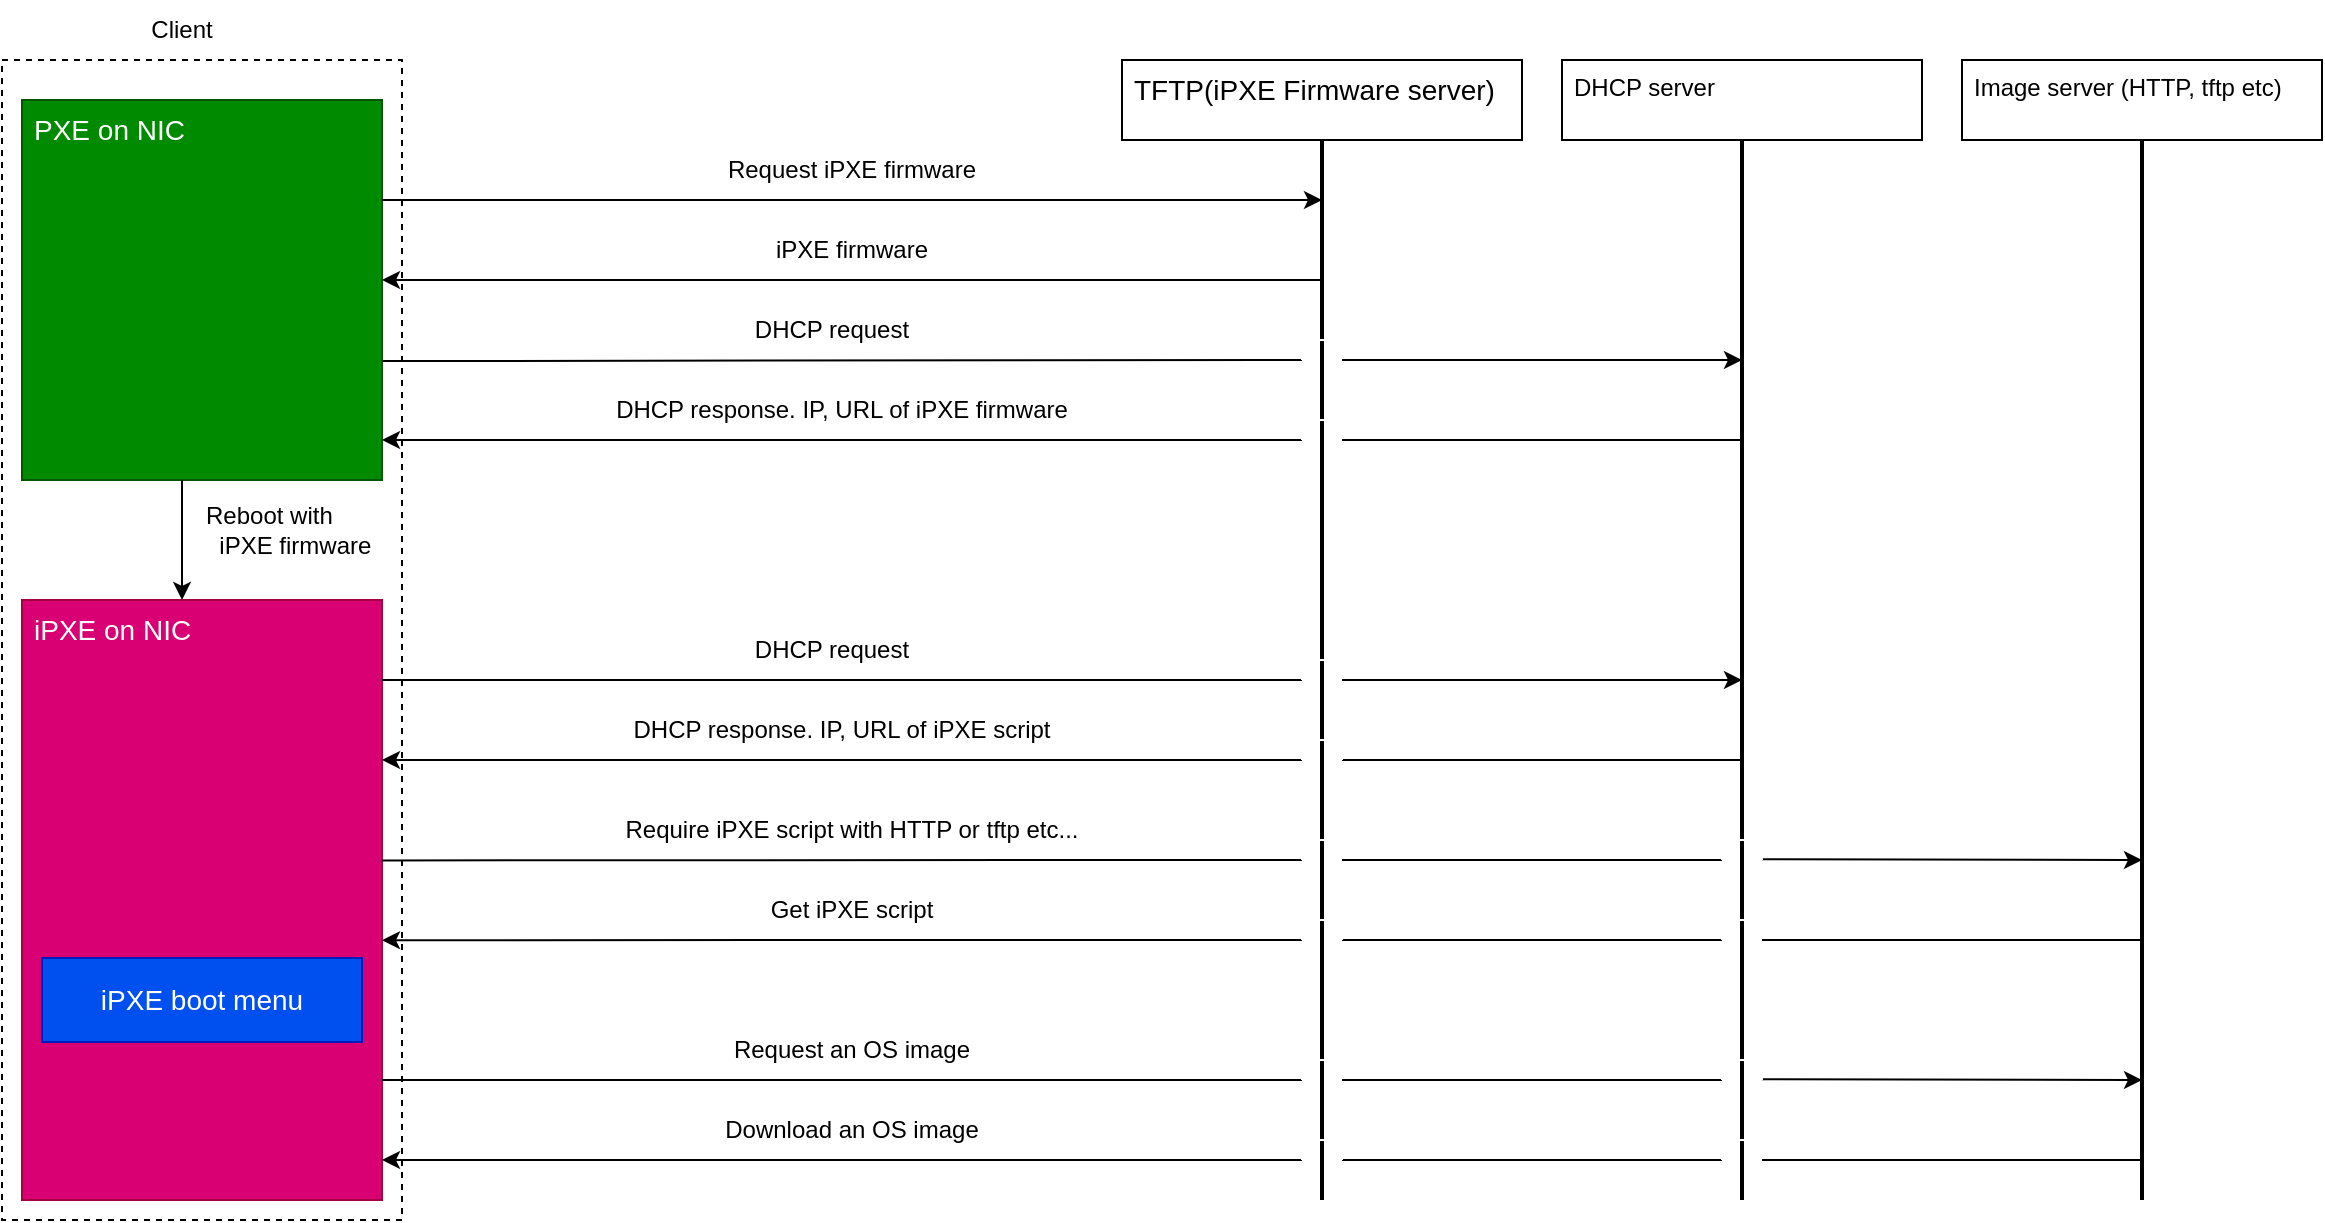 <mxfile version="21.6.8" type="device" pages="2">
  <diagram name="Page-1" id="wdLr0WEN9A8wBkXY_0je">
    <mxGraphModel dx="1917" dy="774" grid="1" gridSize="10" guides="1" tooltips="1" connect="1" arrows="1" fold="1" page="1" pageScale="1" pageWidth="850" pageHeight="1100" math="0" shadow="0">
      <root>
        <mxCell id="0" />
        <mxCell id="1" parent="0" />
        <mxCell id="QIQMXvPYZB8eV8oO1X8v-1" value="" style="rounded=0;whiteSpace=wrap;html=1;dashed=1;" parent="1" vertex="1">
          <mxGeometry x="80" y="80" width="200" height="580" as="geometry" />
        </mxCell>
        <mxCell id="QIQMXvPYZB8eV8oO1X8v-2" value="Client" style="text;html=1;strokeColor=none;fillColor=none;align=center;verticalAlign=middle;whiteSpace=wrap;rounded=0;" parent="1" vertex="1">
          <mxGeometry x="140" y="50" width="60" height="30" as="geometry" />
        </mxCell>
        <mxCell id="QIQMXvPYZB8eV8oO1X8v-4" value="&lt;span style=&quot;font-size: 14px;&quot;&gt;TFTP(iPXE Firmware server)&lt;/span&gt;" style="rounded=0;whiteSpace=wrap;html=1;align=left;verticalAlign=top;spacingLeft=4;" parent="1" vertex="1">
          <mxGeometry x="640" y="80" width="200" height="40" as="geometry" />
        </mxCell>
        <mxCell id="QIQMXvPYZB8eV8oO1X8v-5" value="&lt;span style=&quot;font-size: 14px;&quot;&gt;PXE on NIC&lt;br&gt;&lt;br&gt;&lt;/span&gt;" style="rounded=0;whiteSpace=wrap;html=1;align=left;verticalAlign=top;spacingLeft=4;fillColor=#008a00;fontColor=#ffffff;strokeColor=#005700;" parent="1" vertex="1">
          <mxGeometry x="90" y="100" width="180" height="190" as="geometry" />
        </mxCell>
        <mxCell id="QIQMXvPYZB8eV8oO1X8v-8" value="DHCP request" style="text;html=1;strokeColor=none;fillColor=none;align=center;verticalAlign=middle;whiteSpace=wrap;rounded=0;" parent="1" vertex="1">
          <mxGeometry x="440" y="200" width="110" height="30" as="geometry" />
        </mxCell>
        <mxCell id="QIQMXvPYZB8eV8oO1X8v-10" value="DHCP response. IP, URL of iPXE firmware" style="text;html=1;strokeColor=none;fillColor=none;align=center;verticalAlign=middle;whiteSpace=wrap;rounded=0;" parent="1" vertex="1">
          <mxGeometry x="380" y="240" width="240" height="30" as="geometry" />
        </mxCell>
        <mxCell id="QIQMXvPYZB8eV8oO1X8v-14" value="DHCP server" style="rounded=0;whiteSpace=wrap;html=1;align=left;verticalAlign=top;spacingLeft=4;" parent="1" vertex="1">
          <mxGeometry x="860" y="80" width="180" height="40" as="geometry" />
        </mxCell>
        <mxCell id="QIQMXvPYZB8eV8oO1X8v-16" value="" style="endArrow=none;html=1;rounded=0;entryX=0.5;entryY=1;entryDx=0;entryDy=0;fontSize=11;strokeWidth=2;" parent="1" target="QIQMXvPYZB8eV8oO1X8v-14" edge="1">
          <mxGeometry width="50" height="50" relative="1" as="geometry">
            <mxPoint x="950" y="650" as="sourcePoint" />
            <mxPoint x="660" y="610" as="targetPoint" />
          </mxGeometry>
        </mxCell>
        <mxCell id="QIQMXvPYZB8eV8oO1X8v-17" value="" style="endArrow=none;html=1;rounded=0;entryX=0.5;entryY=1;entryDx=0;entryDy=0;fontSize=11;strokeWidth=2;" parent="1" edge="1">
          <mxGeometry width="50" height="50" relative="1" as="geometry">
            <mxPoint x="740" y="650" as="sourcePoint" />
            <mxPoint x="740" y="120" as="targetPoint" />
          </mxGeometry>
        </mxCell>
        <mxCell id="QIQMXvPYZB8eV8oO1X8v-25" value="" style="endArrow=classic;html=1;rounded=0;endFill=1;" parent="1" edge="1">
          <mxGeometry width="50" height="50" relative="1" as="geometry">
            <mxPoint x="270" y="150" as="sourcePoint" />
            <mxPoint x="740" y="150" as="targetPoint" />
          </mxGeometry>
        </mxCell>
        <mxCell id="QIQMXvPYZB8eV8oO1X8v-26" value="Request iPXE firmware" style="text;html=1;strokeColor=none;fillColor=none;align=center;verticalAlign=middle;whiteSpace=wrap;rounded=0;" parent="1" vertex="1">
          <mxGeometry x="430" y="120" width="150" height="30" as="geometry" />
        </mxCell>
        <mxCell id="QIQMXvPYZB8eV8oO1X8v-27" value="" style="endArrow=classic;html=1;rounded=0;" parent="1" edge="1">
          <mxGeometry width="50" height="50" relative="1" as="geometry">
            <mxPoint x="740" y="190" as="sourcePoint" />
            <mxPoint x="270" y="190" as="targetPoint" />
          </mxGeometry>
        </mxCell>
        <mxCell id="QIQMXvPYZB8eV8oO1X8v-28" value="iPXE firmware" style="text;html=1;strokeColor=none;fillColor=none;align=center;verticalAlign=middle;whiteSpace=wrap;rounded=0;" parent="1" vertex="1">
          <mxGeometry x="430" y="160" width="150" height="30" as="geometry" />
        </mxCell>
        <mxCell id="83_jfC4eVc_2DYDsY_gm-1" value="&lt;span style=&quot;font-size: 14px;&quot;&gt;iPXE on NIC&lt;br&gt;&lt;br&gt;&lt;/span&gt;" style="rounded=0;whiteSpace=wrap;html=1;align=left;verticalAlign=top;spacingLeft=4;fillColor=#d80073;fontColor=#ffffff;strokeColor=#A50040;" parent="1" vertex="1">
          <mxGeometry x="90" y="350" width="180" height="300" as="geometry" />
        </mxCell>
        <mxCell id="83_jfC4eVc_2DYDsY_gm-3" value="" style="endArrow=classic;html=1;rounded=0;" parent="1" edge="1">
          <mxGeometry width="50" height="50" relative="1" as="geometry">
            <mxPoint x="170" y="290" as="sourcePoint" />
            <mxPoint x="170" y="350" as="targetPoint" />
          </mxGeometry>
        </mxCell>
        <mxCell id="83_jfC4eVc_2DYDsY_gm-7" value="DHCP request" style="text;html=1;strokeColor=none;fillColor=none;align=center;verticalAlign=middle;whiteSpace=wrap;rounded=0;" parent="1" vertex="1">
          <mxGeometry x="440" y="360" width="110" height="30" as="geometry" />
        </mxCell>
        <mxCell id="83_jfC4eVc_2DYDsY_gm-8" value="Reboot with &lt;br&gt;&amp;nbsp; iPXE firmware" style="text;html=1;strokeColor=none;fillColor=none;align=left;verticalAlign=middle;whiteSpace=wrap;rounded=0;" parent="1" vertex="1">
          <mxGeometry x="180" y="300" width="110" height="30" as="geometry" />
        </mxCell>
        <mxCell id="83_jfC4eVc_2DYDsY_gm-12" value="DHCP response. IP, URL of iPXE script" style="text;html=1;strokeColor=none;fillColor=none;align=center;verticalAlign=middle;whiteSpace=wrap;rounded=0;" parent="1" vertex="1">
          <mxGeometry x="380" y="400" width="240" height="30" as="geometry" />
        </mxCell>
        <mxCell id="u-DwzxTgr0Dq0yEyaoE1-25" value="Image server (HTTP, tftp etc)" style="rounded=0;whiteSpace=wrap;html=1;align=left;verticalAlign=top;spacingLeft=4;" parent="1" vertex="1">
          <mxGeometry x="1060" y="80" width="180" height="40" as="geometry" />
        </mxCell>
        <mxCell id="u-DwzxTgr0Dq0yEyaoE1-26" value="" style="endArrow=none;html=1;rounded=0;entryX=0.5;entryY=1;entryDx=0;entryDy=0;fontSize=11;strokeWidth=2;entryPerimeter=0;" parent="1" edge="1" target="u-DwzxTgr0Dq0yEyaoE1-25">
          <mxGeometry width="50" height="50" relative="1" as="geometry">
            <mxPoint x="1150" y="650" as="sourcePoint" />
            <mxPoint x="1150" y="-170.0" as="targetPoint" />
          </mxGeometry>
        </mxCell>
        <mxCell id="u-DwzxTgr0Dq0yEyaoE1-33" value="Require iPXE script with HTTP or tftp etc..." style="text;html=1;strokeColor=none;fillColor=none;align=center;verticalAlign=middle;whiteSpace=wrap;rounded=0;" parent="1" vertex="1">
          <mxGeometry x="370" y="450" width="270" height="30" as="geometry" />
        </mxCell>
        <mxCell id="u-DwzxTgr0Dq0yEyaoE1-34" value="Get iPXE script" style="text;html=1;strokeColor=none;fillColor=none;align=center;verticalAlign=middle;whiteSpace=wrap;rounded=0;" parent="1" vertex="1">
          <mxGeometry x="370" y="490" width="270" height="30" as="geometry" />
        </mxCell>
        <mxCell id="QIQMXvPYZB8eV8oO1X8v-7" value="" style="endArrow=none;html=1;rounded=0;endFill=0;exitX=1.002;exitY=0.687;exitDx=0;exitDy=0;exitPerimeter=0;" parent="1" edge="1" source="QIQMXvPYZB8eV8oO1X8v-5">
          <mxGeometry width="50" height="50" relative="1" as="geometry">
            <mxPoint x="330" y="230" as="sourcePoint" />
            <mxPoint x="730" y="230" as="targetPoint" />
          </mxGeometry>
        </mxCell>
        <mxCell id="QIQMXvPYZB8eV8oO1X8v-20" value="" style="curved=1;endArrow=none;html=1;rounded=0;strokeColor=#FFFFFF;endFill=0;" parent="1" edge="1">
          <mxGeometry width="50" height="50" relative="1" as="geometry">
            <mxPoint x="750" y="230" as="sourcePoint" />
            <mxPoint x="730" y="230" as="targetPoint" />
            <Array as="points">
              <mxPoint x="750" y="220" />
              <mxPoint x="730" y="220" />
            </Array>
          </mxGeometry>
        </mxCell>
        <mxCell id="QIQMXvPYZB8eV8oO1X8v-21" value="" style="endArrow=classic;html=1;rounded=0;endFill=1;" parent="1" edge="1">
          <mxGeometry width="50" height="50" relative="1" as="geometry">
            <mxPoint x="750" y="230" as="sourcePoint" />
            <mxPoint x="950" y="230" as="targetPoint" />
          </mxGeometry>
        </mxCell>
        <mxCell id="QIQMXvPYZB8eV8oO1X8v-9" value="" style="endArrow=classic;html=1;rounded=0;" parent="1" edge="1">
          <mxGeometry width="50" height="50" relative="1" as="geometry">
            <mxPoint x="730" y="270" as="sourcePoint" />
            <mxPoint x="270" y="270" as="targetPoint" />
          </mxGeometry>
        </mxCell>
        <mxCell id="QIQMXvPYZB8eV8oO1X8v-22" value="" style="curved=1;endArrow=none;html=1;rounded=0;strokeColor=#FFFFFF;endFill=0;" parent="1" edge="1">
          <mxGeometry width="50" height="50" relative="1" as="geometry">
            <mxPoint x="750" y="270" as="sourcePoint" />
            <mxPoint x="730" y="270" as="targetPoint" />
            <Array as="points">
              <mxPoint x="750" y="260" />
              <mxPoint x="730" y="260" />
            </Array>
          </mxGeometry>
        </mxCell>
        <mxCell id="QIQMXvPYZB8eV8oO1X8v-24" value="" style="endArrow=none;html=1;rounded=0;endFill=0;" parent="1" edge="1">
          <mxGeometry width="50" height="50" relative="1" as="geometry">
            <mxPoint x="750" y="270" as="sourcePoint" />
            <mxPoint x="950" y="270" as="targetPoint" />
          </mxGeometry>
        </mxCell>
        <mxCell id="83_jfC4eVc_2DYDsY_gm-4" value="" style="endArrow=none;html=1;rounded=0;endFill=0;" parent="1" edge="1">
          <mxGeometry width="50" height="50" relative="1" as="geometry">
            <mxPoint x="270" y="390" as="sourcePoint" />
            <mxPoint x="730" y="390" as="targetPoint" />
          </mxGeometry>
        </mxCell>
        <mxCell id="83_jfC4eVc_2DYDsY_gm-5" value="" style="curved=1;endArrow=none;html=1;rounded=0;strokeColor=#FFFFFF;endFill=0;" parent="1" edge="1">
          <mxGeometry width="50" height="50" relative="1" as="geometry">
            <mxPoint x="750" y="390" as="sourcePoint" />
            <mxPoint x="730" y="390" as="targetPoint" />
            <Array as="points">
              <mxPoint x="750" y="380" />
              <mxPoint x="730" y="380" />
            </Array>
          </mxGeometry>
        </mxCell>
        <mxCell id="83_jfC4eVc_2DYDsY_gm-6" value="" style="endArrow=classic;html=1;rounded=0;endFill=1;" parent="1" edge="1">
          <mxGeometry width="50" height="50" relative="1" as="geometry">
            <mxPoint x="750" y="390" as="sourcePoint" />
            <mxPoint x="950" y="390" as="targetPoint" />
          </mxGeometry>
        </mxCell>
        <mxCell id="83_jfC4eVc_2DYDsY_gm-9" value="" style="endArrow=none;html=1;rounded=0;endFill=0;" parent="1" edge="1">
          <mxGeometry width="50" height="50" relative="1" as="geometry">
            <mxPoint x="750" y="430" as="sourcePoint" />
            <mxPoint x="950" y="430" as="targetPoint" />
          </mxGeometry>
        </mxCell>
        <mxCell id="83_jfC4eVc_2DYDsY_gm-10" value="" style="endArrow=classic;html=1;rounded=0;" parent="1" edge="1">
          <mxGeometry width="50" height="50" relative="1" as="geometry">
            <mxPoint x="730" y="430" as="sourcePoint" />
            <mxPoint x="270" y="430" as="targetPoint" />
          </mxGeometry>
        </mxCell>
        <mxCell id="83_jfC4eVc_2DYDsY_gm-11" value="" style="curved=1;endArrow=none;html=1;rounded=0;strokeColor=#FFFFFF;endFill=0;" parent="1" edge="1">
          <mxGeometry width="50" height="50" relative="1" as="geometry">
            <mxPoint x="750" y="430" as="sourcePoint" />
            <mxPoint x="730" y="430" as="targetPoint" />
            <Array as="points">
              <mxPoint x="750" y="420" />
              <mxPoint x="730" y="420" />
            </Array>
          </mxGeometry>
        </mxCell>
        <mxCell id="u-DwzxTgr0Dq0yEyaoE1-12" value="" style="endArrow=none;html=1;rounded=0;endFill=0;exitX=0.95;exitY=0.69;exitDx=0;exitDy=0;exitPerimeter=0;" parent="1" edge="1" source="QIQMXvPYZB8eV8oO1X8v-1">
          <mxGeometry width="50" height="50" relative="1" as="geometry">
            <mxPoint x="310" y="500" as="sourcePoint" />
            <mxPoint x="730" y="480" as="targetPoint" />
          </mxGeometry>
        </mxCell>
        <mxCell id="u-DwzxTgr0Dq0yEyaoE1-13" value="" style="curved=1;endArrow=none;html=1;rounded=0;strokeColor=#FFFFFF;endFill=0;" parent="1" edge="1">
          <mxGeometry width="50" height="50" relative="1" as="geometry">
            <mxPoint x="750" y="480" as="sourcePoint" />
            <mxPoint x="730" y="480" as="targetPoint" />
            <Array as="points">
              <mxPoint x="750" y="470" />
              <mxPoint x="730" y="470" />
            </Array>
          </mxGeometry>
        </mxCell>
        <mxCell id="u-DwzxTgr0Dq0yEyaoE1-14" value="" style="endArrow=classic;html=1;rounded=0;endFill=1;" parent="1" edge="1">
          <mxGeometry width="50" height="50" relative="1" as="geometry">
            <mxPoint x="960" y="479.66" as="sourcePoint" />
            <mxPoint x="1150" y="480" as="targetPoint" />
          </mxGeometry>
        </mxCell>
        <mxCell id="u-DwzxTgr0Dq0yEyaoE1-20" value="" style="endArrow=none;html=1;rounded=0;endFill=0;" parent="1" edge="1">
          <mxGeometry width="50" height="50" relative="1" as="geometry">
            <mxPoint x="750" y="480" as="sourcePoint" />
            <mxPoint x="940" y="480" as="targetPoint" />
          </mxGeometry>
        </mxCell>
        <mxCell id="u-DwzxTgr0Dq0yEyaoE1-23" value="" style="curved=1;endArrow=none;html=1;rounded=0;strokeColor=#FFFFFF;endFill=0;" parent="1" edge="1">
          <mxGeometry width="50" height="50" relative="1" as="geometry">
            <mxPoint x="960" y="480" as="sourcePoint" />
            <mxPoint x="940" y="480" as="targetPoint" />
            <Array as="points">
              <mxPoint x="960" y="470" />
              <mxPoint x="940" y="470" />
            </Array>
          </mxGeometry>
        </mxCell>
        <mxCell id="u-DwzxTgr0Dq0yEyaoE1-28" value="" style="endArrow=none;html=1;rounded=0;endFill=0;" parent="1" edge="1">
          <mxGeometry width="50" height="50" relative="1" as="geometry">
            <mxPoint x="750" y="520" as="sourcePoint" />
            <mxPoint x="940" y="520" as="targetPoint" />
          </mxGeometry>
        </mxCell>
        <mxCell id="u-DwzxTgr0Dq0yEyaoE1-29" value="" style="endArrow=classic;html=1;rounded=0;entryX=1;entryY=0.567;entryDx=0;entryDy=0;entryPerimeter=0;" parent="1" edge="1" target="83_jfC4eVc_2DYDsY_gm-1">
          <mxGeometry width="50" height="50" relative="1" as="geometry">
            <mxPoint x="730" y="520" as="sourcePoint" />
            <mxPoint x="320" y="530" as="targetPoint" />
          </mxGeometry>
        </mxCell>
        <mxCell id="u-DwzxTgr0Dq0yEyaoE1-30" value="" style="curved=1;endArrow=none;html=1;rounded=0;strokeColor=#FFFFFF;endFill=0;" parent="1" edge="1">
          <mxGeometry width="50" height="50" relative="1" as="geometry">
            <mxPoint x="750" y="520" as="sourcePoint" />
            <mxPoint x="730" y="520" as="targetPoint" />
            <Array as="points">
              <mxPoint x="750" y="510" />
              <mxPoint x="730" y="510" />
            </Array>
          </mxGeometry>
        </mxCell>
        <mxCell id="u-DwzxTgr0Dq0yEyaoE1-31" value="" style="curved=1;endArrow=none;html=1;rounded=0;strokeColor=#FFFFFF;endFill=0;" parent="1" edge="1">
          <mxGeometry width="50" height="50" relative="1" as="geometry">
            <mxPoint x="960" y="520" as="sourcePoint" />
            <mxPoint x="940" y="520" as="targetPoint" />
            <Array as="points">
              <mxPoint x="960" y="510" />
              <mxPoint x="940" y="510" />
            </Array>
          </mxGeometry>
        </mxCell>
        <mxCell id="u-DwzxTgr0Dq0yEyaoE1-32" value="" style="endArrow=none;html=1;rounded=0;endFill=0;" parent="1" edge="1">
          <mxGeometry width="50" height="50" relative="1" as="geometry">
            <mxPoint x="960" y="520" as="sourcePoint" />
            <mxPoint x="1150" y="520" as="targetPoint" />
          </mxGeometry>
        </mxCell>
        <mxCell id="vJNWjesIxFrulGpghidR-3" value="" style="group" vertex="1" connectable="0" parent="1">
          <mxGeometry x="270" y="600" width="880" height="30" as="geometry" />
        </mxCell>
        <mxCell id="u-DwzxTgr0Dq0yEyaoE1-50" value="Download an OS image" style="text;html=1;strokeColor=none;fillColor=none;align=center;verticalAlign=middle;whiteSpace=wrap;rounded=0;" parent="vJNWjesIxFrulGpghidR-3" vertex="1">
          <mxGeometry x="100" width="270" height="30" as="geometry" />
        </mxCell>
        <mxCell id="u-DwzxTgr0Dq0yEyaoE1-45" value="" style="endArrow=none;html=1;rounded=0;endFill=0;" parent="vJNWjesIxFrulGpghidR-3" edge="1">
          <mxGeometry width="50" height="50" relative="1" as="geometry">
            <mxPoint x="480" y="30" as="sourcePoint" />
            <mxPoint x="670" y="30" as="targetPoint" />
          </mxGeometry>
        </mxCell>
        <mxCell id="u-DwzxTgr0Dq0yEyaoE1-46" value="" style="endArrow=classic;html=1;rounded=0;" parent="vJNWjesIxFrulGpghidR-3" edge="1">
          <mxGeometry width="50" height="50" relative="1" as="geometry">
            <mxPoint x="460" y="30" as="sourcePoint" />
            <mxPoint y="30" as="targetPoint" />
          </mxGeometry>
        </mxCell>
        <mxCell id="u-DwzxTgr0Dq0yEyaoE1-47" value="" style="curved=1;endArrow=none;html=1;rounded=0;strokeColor=#FFFFFF;endFill=0;" parent="vJNWjesIxFrulGpghidR-3" edge="1">
          <mxGeometry width="50" height="50" relative="1" as="geometry">
            <mxPoint x="480" y="30" as="sourcePoint" />
            <mxPoint x="460" y="30" as="targetPoint" />
            <Array as="points">
              <mxPoint x="480" y="20" />
              <mxPoint x="460" y="20" />
            </Array>
          </mxGeometry>
        </mxCell>
        <mxCell id="u-DwzxTgr0Dq0yEyaoE1-48" value="" style="curved=1;endArrow=none;html=1;rounded=0;strokeColor=#FFFFFF;endFill=0;" parent="vJNWjesIxFrulGpghidR-3" edge="1">
          <mxGeometry width="50" height="50" relative="1" as="geometry">
            <mxPoint x="690" y="30" as="sourcePoint" />
            <mxPoint x="670" y="30" as="targetPoint" />
            <Array as="points">
              <mxPoint x="690" y="20" />
              <mxPoint x="670" y="20" />
            </Array>
          </mxGeometry>
        </mxCell>
        <mxCell id="u-DwzxTgr0Dq0yEyaoE1-49" value="" style="endArrow=none;html=1;rounded=0;endFill=0;" parent="vJNWjesIxFrulGpghidR-3" edge="1">
          <mxGeometry width="50" height="50" relative="1" as="geometry">
            <mxPoint x="690" y="30" as="sourcePoint" />
            <mxPoint x="880" y="30" as="targetPoint" />
          </mxGeometry>
        </mxCell>
        <mxCell id="vJNWjesIxFrulGpghidR-4" value="" style="group" vertex="1" connectable="0" parent="1">
          <mxGeometry x="270" y="560" width="880" height="30" as="geometry" />
        </mxCell>
        <mxCell id="u-DwzxTgr0Dq0yEyaoE1-43" value="Request an OS image" style="text;html=1;strokeColor=none;fillColor=none;align=center;verticalAlign=middle;whiteSpace=wrap;rounded=0;" parent="vJNWjesIxFrulGpghidR-4" vertex="1">
          <mxGeometry x="100" width="270" height="30" as="geometry" />
        </mxCell>
        <mxCell id="u-DwzxTgr0Dq0yEyaoE1-38" value="" style="endArrow=none;html=1;rounded=0;endFill=0;" parent="vJNWjesIxFrulGpghidR-4" edge="1">
          <mxGeometry width="50" height="50" relative="1" as="geometry">
            <mxPoint y="30" as="sourcePoint" />
            <mxPoint x="460" y="30" as="targetPoint" />
          </mxGeometry>
        </mxCell>
        <mxCell id="u-DwzxTgr0Dq0yEyaoE1-39" value="" style="curved=1;endArrow=none;html=1;rounded=0;strokeColor=#FFFFFF;endFill=0;" parent="vJNWjesIxFrulGpghidR-4" edge="1">
          <mxGeometry width="50" height="50" relative="1" as="geometry">
            <mxPoint x="480" y="30" as="sourcePoint" />
            <mxPoint x="460" y="30" as="targetPoint" />
            <Array as="points">
              <mxPoint x="480" y="20" />
              <mxPoint x="460" y="20" />
            </Array>
          </mxGeometry>
        </mxCell>
        <mxCell id="u-DwzxTgr0Dq0yEyaoE1-40" value="" style="endArrow=classic;html=1;rounded=0;endFill=1;" parent="vJNWjesIxFrulGpghidR-4" edge="1">
          <mxGeometry width="50" height="50" relative="1" as="geometry">
            <mxPoint x="690" y="29.66" as="sourcePoint" />
            <mxPoint x="880" y="30" as="targetPoint" />
          </mxGeometry>
        </mxCell>
        <mxCell id="u-DwzxTgr0Dq0yEyaoE1-41" value="" style="endArrow=none;html=1;rounded=0;endFill=0;" parent="vJNWjesIxFrulGpghidR-4" edge="1">
          <mxGeometry width="50" height="50" relative="1" as="geometry">
            <mxPoint x="480" y="30" as="sourcePoint" />
            <mxPoint x="670" y="30" as="targetPoint" />
          </mxGeometry>
        </mxCell>
        <mxCell id="u-DwzxTgr0Dq0yEyaoE1-42" value="" style="curved=1;endArrow=none;html=1;rounded=0;strokeColor=#FFFFFF;endFill=0;" parent="vJNWjesIxFrulGpghidR-4" edge="1">
          <mxGeometry width="50" height="50" relative="1" as="geometry">
            <mxPoint x="690" y="30" as="sourcePoint" />
            <mxPoint x="670" y="30" as="targetPoint" />
            <Array as="points">
              <mxPoint x="690" y="20" />
              <mxPoint x="670" y="20" />
            </Array>
          </mxGeometry>
        </mxCell>
        <mxCell id="vJNWjesIxFrulGpghidR-5" value="&lt;span style=&quot;font-size: 14px;&quot;&gt;iPXE boot menu&lt;br&gt;&lt;/span&gt;" style="rounded=0;whiteSpace=wrap;html=1;align=center;verticalAlign=middle;spacingLeft=0;fillColor=#0050ef;fontColor=#ffffff;strokeColor=#001DBC;" vertex="1" parent="1">
          <mxGeometry x="100" y="529" width="160" height="42" as="geometry" />
        </mxCell>
      </root>
    </mxGraphModel>
  </diagram>
  <diagram name="Copy of Page-1" id="KXfx0uUpbntIJ8aQtqaw">
    <mxGraphModel dx="2468" dy="1248" grid="1" gridSize="10" guides="1" tooltips="1" connect="1" arrows="1" fold="1" page="1" pageScale="1" pageWidth="850" pageHeight="1100" math="0" shadow="0">
      <root>
        <mxCell id="mn-BW8EoEAgLOsS7zTWR-0" />
        <mxCell id="mn-BW8EoEAgLOsS7zTWR-1" parent="mn-BW8EoEAgLOsS7zTWR-0" />
        <mxCell id="mn-BW8EoEAgLOsS7zTWR-2" value="" style="rounded=0;whiteSpace=wrap;html=1;dashed=1;" vertex="1" parent="mn-BW8EoEAgLOsS7zTWR-1">
          <mxGeometry x="80" y="80" width="200" height="870" as="geometry" />
        </mxCell>
        <mxCell id="mn-BW8EoEAgLOsS7zTWR-3" value="Client" style="text;html=1;strokeColor=none;fillColor=none;align=center;verticalAlign=middle;whiteSpace=wrap;rounded=0;" vertex="1" parent="mn-BW8EoEAgLOsS7zTWR-1">
          <mxGeometry x="140" y="50" width="60" height="30" as="geometry" />
        </mxCell>
        <mxCell id="mn-BW8EoEAgLOsS7zTWR-4" value="&lt;span style=&quot;font-size: 14px;&quot;&gt;DHCP server&lt;/span&gt;" style="rounded=0;whiteSpace=wrap;html=1;align=left;verticalAlign=top;spacingLeft=4;" vertex="1" parent="mn-BW8EoEAgLOsS7zTWR-1">
          <mxGeometry x="888" y="80" width="180" height="40" as="geometry" />
        </mxCell>
        <mxCell id="mn-BW8EoEAgLOsS7zTWR-5" value="&lt;span style=&quot;font-size: 14px;&quot;&gt;PXE on NIC&lt;br&gt;&lt;br&gt;&lt;/span&gt;" style="rounded=0;whiteSpace=wrap;html=1;align=left;verticalAlign=top;spacingLeft=4;" vertex="1" parent="mn-BW8EoEAgLOsS7zTWR-1">
          <mxGeometry x="90" y="100" width="180" height="190" as="geometry" />
        </mxCell>
        <mxCell id="mn-BW8EoEAgLOsS7zTWR-6" value="PXE Firmware" style="rounded=0;whiteSpace=wrap;html=1;align=left;verticalAlign=top;spacingLeft=4;" vertex="1" parent="mn-BW8EoEAgLOsS7zTWR-1">
          <mxGeometry x="100" y="130" width="160" height="150" as="geometry" />
        </mxCell>
        <mxCell id="mn-BW8EoEAgLOsS7zTWR-7" value="" style="endArrow=none;html=1;rounded=0;endFill=0;" edge="1" parent="mn-BW8EoEAgLOsS7zTWR-1">
          <mxGeometry width="50" height="50" relative="1" as="geometry">
            <mxPoint x="260" y="140" as="sourcePoint" />
            <mxPoint x="730" y="140" as="targetPoint" />
          </mxGeometry>
        </mxCell>
        <mxCell id="mn-BW8EoEAgLOsS7zTWR-8" value="DHCP request" style="text;html=1;strokeColor=none;fillColor=none;align=center;verticalAlign=middle;whiteSpace=wrap;rounded=0;" vertex="1" parent="mn-BW8EoEAgLOsS7zTWR-1">
          <mxGeometry x="440" y="110" width="110" height="30" as="geometry" />
        </mxCell>
        <mxCell id="mn-BW8EoEAgLOsS7zTWR-9" value="" style="endArrow=classic;html=1;rounded=0;" edge="1" parent="mn-BW8EoEAgLOsS7zTWR-1">
          <mxGeometry width="50" height="50" relative="1" as="geometry">
            <mxPoint x="730" y="180" as="sourcePoint" />
            <mxPoint x="260" y="180" as="targetPoint" />
          </mxGeometry>
        </mxCell>
        <mxCell id="mn-BW8EoEAgLOsS7zTWR-10" value="DHCP response. IP, URL of iPXE firmware" style="text;html=1;strokeColor=none;fillColor=none;align=center;verticalAlign=middle;whiteSpace=wrap;rounded=0;" vertex="1" parent="mn-BW8EoEAgLOsS7zTWR-1">
          <mxGeometry x="380" y="150" width="240" height="30" as="geometry" />
        </mxCell>
        <mxCell id="mn-BW8EoEAgLOsS7zTWR-11" value="" style="endArrow=classic;html=1;rounded=0;" edge="1" parent="mn-BW8EoEAgLOsS7zTWR-1">
          <mxGeometry width="50" height="50" relative="1" as="geometry">
            <mxPoint x="258" y="10" as="sourcePoint" />
            <mxPoint x="888" y="10" as="targetPoint" />
          </mxGeometry>
        </mxCell>
        <mxCell id="mn-BW8EoEAgLOsS7zTWR-12" value="TFTP(iPXE Firmware server)" style="rounded=0;whiteSpace=wrap;html=1;align=left;verticalAlign=top;spacingLeft=4;" vertex="1" parent="mn-BW8EoEAgLOsS7zTWR-1">
          <mxGeometry x="650" y="80" width="180" height="40" as="geometry" />
        </mxCell>
        <mxCell id="mn-BW8EoEAgLOsS7zTWR-13" value="" style="endArrow=none;html=1;rounded=0;entryX=0.5;entryY=1;entryDx=0;entryDy=0;fontSize=11;strokeWidth=2;" edge="1" parent="mn-BW8EoEAgLOsS7zTWR-1" target="mn-BW8EoEAgLOsS7zTWR-12">
          <mxGeometry width="50" height="50" relative="1" as="geometry">
            <mxPoint x="740" y="940" as="sourcePoint" />
            <mxPoint x="450" y="610" as="targetPoint" />
          </mxGeometry>
        </mxCell>
        <mxCell id="mn-BW8EoEAgLOsS7zTWR-14" value="" style="endArrow=none;html=1;rounded=0;entryX=0.5;entryY=1;entryDx=0;entryDy=0;fontSize=11;strokeWidth=2;" edge="1" parent="mn-BW8EoEAgLOsS7zTWR-1">
          <mxGeometry width="50" height="50" relative="1" as="geometry">
            <mxPoint x="980" y="940" as="sourcePoint" />
            <mxPoint x="980" y="120" as="targetPoint" />
          </mxGeometry>
        </mxCell>
        <mxCell id="mn-BW8EoEAgLOsS7zTWR-15" value="" style="curved=1;endArrow=none;html=1;rounded=0;strokeColor=#FFFFFF;endFill=0;" edge="1" parent="mn-BW8EoEAgLOsS7zTWR-1">
          <mxGeometry width="50" height="50" relative="1" as="geometry">
            <mxPoint x="750" y="140" as="sourcePoint" />
            <mxPoint x="730" y="140" as="targetPoint" />
            <Array as="points">
              <mxPoint x="750" y="130" />
              <mxPoint x="730" y="130" />
            </Array>
          </mxGeometry>
        </mxCell>
        <mxCell id="mn-BW8EoEAgLOsS7zTWR-16" value="" style="endArrow=classic;html=1;rounded=0;endFill=1;" edge="1" parent="mn-BW8EoEAgLOsS7zTWR-1">
          <mxGeometry width="50" height="50" relative="1" as="geometry">
            <mxPoint x="750" y="140" as="sourcePoint" />
            <mxPoint x="980" y="140" as="targetPoint" />
          </mxGeometry>
        </mxCell>
        <mxCell id="mn-BW8EoEAgLOsS7zTWR-17" value="" style="curved=1;endArrow=none;html=1;rounded=0;strokeColor=#FFFFFF;endFill=0;" edge="1" parent="mn-BW8EoEAgLOsS7zTWR-1">
          <mxGeometry width="50" height="50" relative="1" as="geometry">
            <mxPoint x="750" y="180" as="sourcePoint" />
            <mxPoint x="730" y="180" as="targetPoint" />
            <Array as="points">
              <mxPoint x="750" y="170" />
              <mxPoint x="730" y="170" />
            </Array>
          </mxGeometry>
        </mxCell>
        <mxCell id="mn-BW8EoEAgLOsS7zTWR-18" value="" style="endArrow=none;html=1;rounded=0;endFill=0;" edge="1" parent="mn-BW8EoEAgLOsS7zTWR-1">
          <mxGeometry width="50" height="50" relative="1" as="geometry">
            <mxPoint x="750" y="180" as="sourcePoint" />
            <mxPoint x="980" y="180" as="targetPoint" />
          </mxGeometry>
        </mxCell>
        <mxCell id="mn-BW8EoEAgLOsS7zTWR-19" value="" style="endArrow=classic;html=1;rounded=0;endFill=1;" edge="1" parent="mn-BW8EoEAgLOsS7zTWR-1">
          <mxGeometry width="50" height="50" relative="1" as="geometry">
            <mxPoint x="260" y="230" as="sourcePoint" />
            <mxPoint x="740" y="230" as="targetPoint" />
          </mxGeometry>
        </mxCell>
        <mxCell id="mn-BW8EoEAgLOsS7zTWR-20" value="Request iPXE firmware" style="text;html=1;strokeColor=none;fillColor=none;align=center;verticalAlign=middle;whiteSpace=wrap;rounded=0;" vertex="1" parent="mn-BW8EoEAgLOsS7zTWR-1">
          <mxGeometry x="430" y="200" width="150" height="30" as="geometry" />
        </mxCell>
        <mxCell id="mn-BW8EoEAgLOsS7zTWR-21" value="" style="endArrow=classic;html=1;rounded=0;" edge="1" parent="mn-BW8EoEAgLOsS7zTWR-1">
          <mxGeometry width="50" height="50" relative="1" as="geometry">
            <mxPoint x="740" y="270" as="sourcePoint" />
            <mxPoint x="260" y="270" as="targetPoint" />
          </mxGeometry>
        </mxCell>
        <mxCell id="mn-BW8EoEAgLOsS7zTWR-22" value="iPXE firmware" style="text;html=1;strokeColor=none;fillColor=none;align=center;verticalAlign=middle;whiteSpace=wrap;rounded=0;" vertex="1" parent="mn-BW8EoEAgLOsS7zTWR-1">
          <mxGeometry x="430" y="240" width="150" height="30" as="geometry" />
        </mxCell>
        <mxCell id="mn-BW8EoEAgLOsS7zTWR-23" value="&lt;span style=&quot;font-size: 14px;&quot;&gt;iPXE on NIC&lt;br&gt;&lt;br&gt;&lt;/span&gt;" style="rounded=0;whiteSpace=wrap;html=1;align=left;verticalAlign=top;spacingLeft=4;" vertex="1" parent="mn-BW8EoEAgLOsS7zTWR-1">
          <mxGeometry x="90" y="350" width="180" height="300" as="geometry" />
        </mxCell>
        <mxCell id="mn-BW8EoEAgLOsS7zTWR-24" value="iPXE Firmware" style="rounded=0;whiteSpace=wrap;html=1;align=left;verticalAlign=top;spacingLeft=4;" vertex="1" parent="mn-BW8EoEAgLOsS7zTWR-1">
          <mxGeometry x="100" y="380" width="160" height="150" as="geometry" />
        </mxCell>
        <mxCell id="mn-BW8EoEAgLOsS7zTWR-25" value="" style="endArrow=classic;html=1;rounded=0;" edge="1" parent="mn-BW8EoEAgLOsS7zTWR-1">
          <mxGeometry width="50" height="50" relative="1" as="geometry">
            <mxPoint x="180" y="280" as="sourcePoint" />
            <mxPoint x="180" y="380" as="targetPoint" />
          </mxGeometry>
        </mxCell>
        <mxCell id="mn-BW8EoEAgLOsS7zTWR-26" value="" style="endArrow=none;html=1;rounded=0;endFill=0;" edge="1" parent="mn-BW8EoEAgLOsS7zTWR-1">
          <mxGeometry width="50" height="50" relative="1" as="geometry">
            <mxPoint x="260" y="390" as="sourcePoint" />
            <mxPoint x="730" y="390" as="targetPoint" />
          </mxGeometry>
        </mxCell>
        <mxCell id="mn-BW8EoEAgLOsS7zTWR-27" value="" style="curved=1;endArrow=none;html=1;rounded=0;strokeColor=#FFFFFF;endFill=0;" edge="1" parent="mn-BW8EoEAgLOsS7zTWR-1">
          <mxGeometry width="50" height="50" relative="1" as="geometry">
            <mxPoint x="750" y="390" as="sourcePoint" />
            <mxPoint x="730" y="390" as="targetPoint" />
            <Array as="points">
              <mxPoint x="750" y="380" />
              <mxPoint x="730" y="380" />
            </Array>
          </mxGeometry>
        </mxCell>
        <mxCell id="mn-BW8EoEAgLOsS7zTWR-28" value="" style="endArrow=classic;html=1;rounded=0;endFill=1;" edge="1" parent="mn-BW8EoEAgLOsS7zTWR-1">
          <mxGeometry width="50" height="50" relative="1" as="geometry">
            <mxPoint x="750" y="390" as="sourcePoint" />
            <mxPoint x="980" y="390" as="targetPoint" />
          </mxGeometry>
        </mxCell>
        <mxCell id="mn-BW8EoEAgLOsS7zTWR-29" value="DHCP request" style="text;html=1;strokeColor=none;fillColor=none;align=center;verticalAlign=middle;whiteSpace=wrap;rounded=0;" vertex="1" parent="mn-BW8EoEAgLOsS7zTWR-1">
          <mxGeometry x="440" y="360" width="110" height="30" as="geometry" />
        </mxCell>
        <mxCell id="mn-BW8EoEAgLOsS7zTWR-30" value="Reboot &lt;br&gt;&amp;nbsp; with iPXE" style="text;html=1;strokeColor=none;fillColor=none;align=left;verticalAlign=middle;whiteSpace=wrap;rounded=0;" vertex="1" parent="mn-BW8EoEAgLOsS7zTWR-1">
          <mxGeometry x="190" y="310" width="110" height="30" as="geometry" />
        </mxCell>
        <mxCell id="mn-BW8EoEAgLOsS7zTWR-31" value="" style="endArrow=none;html=1;rounded=0;endFill=0;" edge="1" parent="mn-BW8EoEAgLOsS7zTWR-1">
          <mxGeometry width="50" height="50" relative="1" as="geometry">
            <mxPoint x="750" y="430" as="sourcePoint" />
            <mxPoint x="980" y="430" as="targetPoint" />
          </mxGeometry>
        </mxCell>
        <mxCell id="mn-BW8EoEAgLOsS7zTWR-32" value="" style="endArrow=classic;html=1;rounded=0;" edge="1" parent="mn-BW8EoEAgLOsS7zTWR-1">
          <mxGeometry width="50" height="50" relative="1" as="geometry">
            <mxPoint x="730" y="430" as="sourcePoint" />
            <mxPoint x="260" y="430" as="targetPoint" />
          </mxGeometry>
        </mxCell>
        <mxCell id="mn-BW8EoEAgLOsS7zTWR-33" value="" style="curved=1;endArrow=none;html=1;rounded=0;strokeColor=#FFFFFF;endFill=0;" edge="1" parent="mn-BW8EoEAgLOsS7zTWR-1">
          <mxGeometry width="50" height="50" relative="1" as="geometry">
            <mxPoint x="750" y="430" as="sourcePoint" />
            <mxPoint x="730" y="430" as="targetPoint" />
            <Array as="points">
              <mxPoint x="750" y="420" />
              <mxPoint x="730" y="420" />
            </Array>
          </mxGeometry>
        </mxCell>
        <mxCell id="mn-BW8EoEAgLOsS7zTWR-34" value="DHCP response. IP, URL of iPXE script" style="text;html=1;strokeColor=none;fillColor=none;align=center;verticalAlign=middle;whiteSpace=wrap;rounded=0;" vertex="1" parent="mn-BW8EoEAgLOsS7zTWR-1">
          <mxGeometry x="380" y="400" width="240" height="30" as="geometry" />
        </mxCell>
      </root>
    </mxGraphModel>
  </diagram>
</mxfile>
